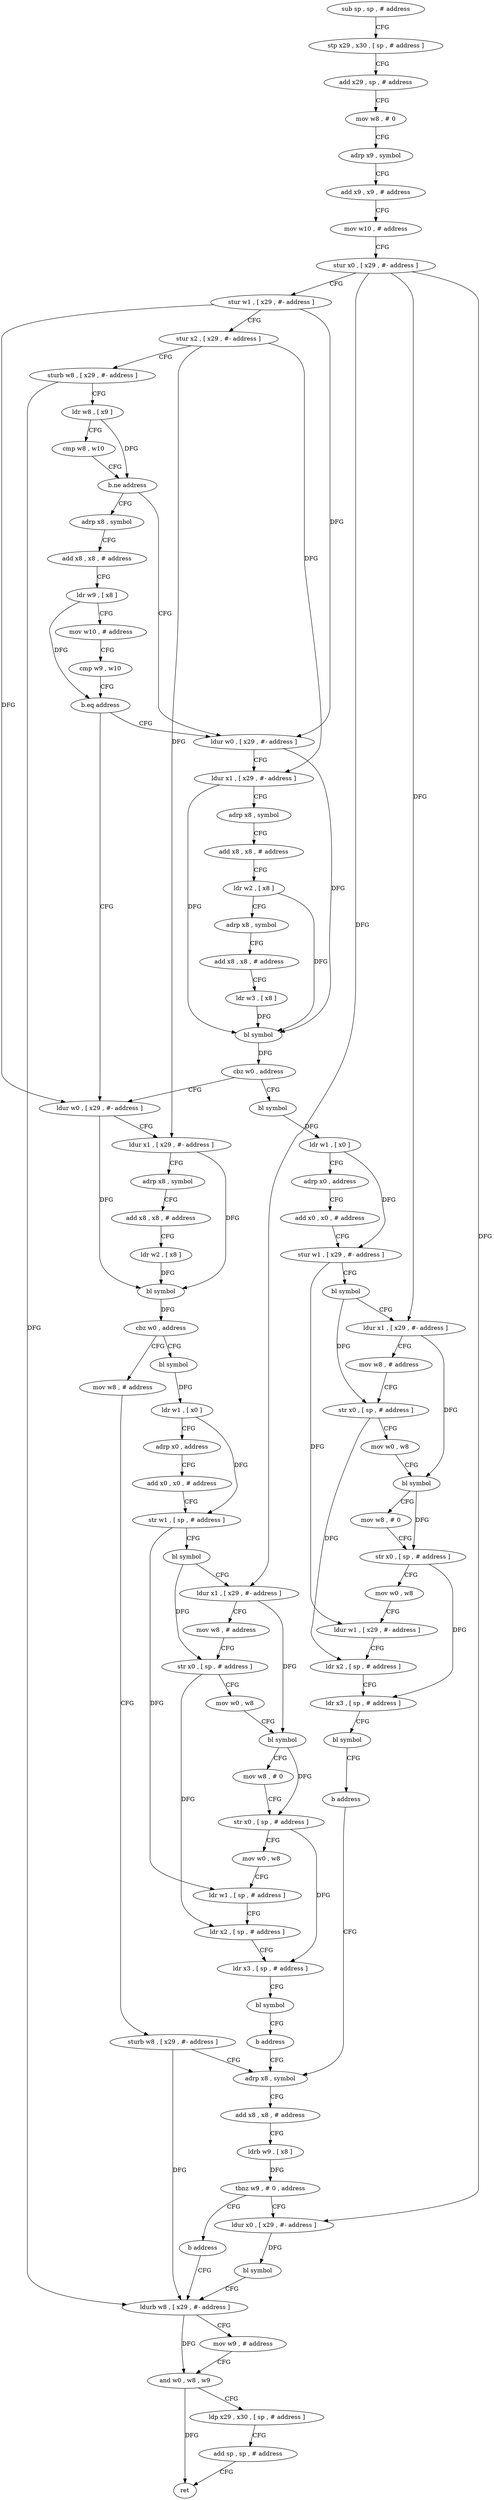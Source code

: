 digraph "func" {
"4214652" [label = "sub sp , sp , # address" ]
"4214656" [label = "stp x29 , x30 , [ sp , # address ]" ]
"4214660" [label = "add x29 , sp , # address" ]
"4214664" [label = "mov w8 , # 0" ]
"4214668" [label = "adrp x9 , symbol" ]
"4214672" [label = "add x9 , x9 , # address" ]
"4214676" [label = "mov w10 , # address" ]
"4214680" [label = "stur x0 , [ x29 , #- address ]" ]
"4214684" [label = "stur w1 , [ x29 , #- address ]" ]
"4214688" [label = "stur x2 , [ x29 , #- address ]" ]
"4214692" [label = "sturb w8 , [ x29 , #- address ]" ]
"4214696" [label = "ldr w8 , [ x9 ]" ]
"4214700" [label = "cmp w8 , w10" ]
"4214704" [label = "b.ne address" ]
"4214732" [label = "ldur w0 , [ x29 , #- address ]" ]
"4214708" [label = "adrp x8 , symbol" ]
"4214736" [label = "ldur x1 , [ x29 , #- address ]" ]
"4214740" [label = "adrp x8 , symbol" ]
"4214744" [label = "add x8 , x8 , # address" ]
"4214748" [label = "ldr w2 , [ x8 ]" ]
"4214752" [label = "adrp x8 , symbol" ]
"4214756" [label = "add x8 , x8 , # address" ]
"4214760" [label = "ldr w3 , [ x8 ]" ]
"4214764" [label = "bl symbol" ]
"4214768" [label = "cbz w0 , address" ]
"4214848" [label = "ldur w0 , [ x29 , #- address ]" ]
"4214772" [label = "bl symbol" ]
"4214712" [label = "add x8 , x8 , # address" ]
"4214716" [label = "ldr w9 , [ x8 ]" ]
"4214720" [label = "mov w10 , # address" ]
"4214724" [label = "cmp w9 , w10" ]
"4214728" [label = "b.eq address" ]
"4214852" [label = "ldur x1 , [ x29 , #- address ]" ]
"4214856" [label = "adrp x8 , symbol" ]
"4214860" [label = "add x8 , x8 , # address" ]
"4214864" [label = "ldr w2 , [ x8 ]" ]
"4214868" [label = "bl symbol" ]
"4214872" [label = "cbz w0 , address" ]
"4214952" [label = "mov w8 , # address" ]
"4214876" [label = "bl symbol" ]
"4214776" [label = "ldr w1 , [ x0 ]" ]
"4214780" [label = "adrp x0 , address" ]
"4214784" [label = "add x0 , x0 , # address" ]
"4214788" [label = "stur w1 , [ x29 , #- address ]" ]
"4214792" [label = "bl symbol" ]
"4214796" [label = "ldur x1 , [ x29 , #- address ]" ]
"4214800" [label = "mov w8 , # address" ]
"4214804" [label = "str x0 , [ sp , # address ]" ]
"4214808" [label = "mov w0 , w8" ]
"4214812" [label = "bl symbol" ]
"4214816" [label = "mov w8 , # 0" ]
"4214820" [label = "str x0 , [ sp , # address ]" ]
"4214824" [label = "mov w0 , w8" ]
"4214828" [label = "ldur w1 , [ x29 , #- address ]" ]
"4214832" [label = "ldr x2 , [ sp , # address ]" ]
"4214836" [label = "ldr x3 , [ sp , # address ]" ]
"4214840" [label = "bl symbol" ]
"4214844" [label = "b address" ]
"4214960" [label = "adrp x8 , symbol" ]
"4214956" [label = "sturb w8 , [ x29 , #- address ]" ]
"4214880" [label = "ldr w1 , [ x0 ]" ]
"4214884" [label = "adrp x0 , address" ]
"4214888" [label = "add x0 , x0 , # address" ]
"4214892" [label = "str w1 , [ sp , # address ]" ]
"4214896" [label = "bl symbol" ]
"4214900" [label = "ldur x1 , [ x29 , #- address ]" ]
"4214904" [label = "mov w8 , # address" ]
"4214908" [label = "str x0 , [ sp , # address ]" ]
"4214912" [label = "mov w0 , w8" ]
"4214916" [label = "bl symbol" ]
"4214920" [label = "mov w8 , # 0" ]
"4214924" [label = "str x0 , [ sp , # address ]" ]
"4214928" [label = "mov w0 , w8" ]
"4214932" [label = "ldr w1 , [ sp , # address ]" ]
"4214936" [label = "ldr x2 , [ sp , # address ]" ]
"4214940" [label = "ldr x3 , [ sp , # address ]" ]
"4214944" [label = "bl symbol" ]
"4214948" [label = "b address" ]
"4214964" [label = "add x8 , x8 , # address" ]
"4214968" [label = "ldrb w9 , [ x8 ]" ]
"4214972" [label = "tbnz w9 , # 0 , address" ]
"4214980" [label = "ldur x0 , [ x29 , #- address ]" ]
"4214976" [label = "b address" ]
"4214984" [label = "bl symbol" ]
"4214988" [label = "ldurb w8 , [ x29 , #- address ]" ]
"4214992" [label = "mov w9 , # address" ]
"4214996" [label = "and w0 , w8 , w9" ]
"4215000" [label = "ldp x29 , x30 , [ sp , # address ]" ]
"4215004" [label = "add sp , sp , # address" ]
"4215008" [label = "ret" ]
"4214652" -> "4214656" [ label = "CFG" ]
"4214656" -> "4214660" [ label = "CFG" ]
"4214660" -> "4214664" [ label = "CFG" ]
"4214664" -> "4214668" [ label = "CFG" ]
"4214668" -> "4214672" [ label = "CFG" ]
"4214672" -> "4214676" [ label = "CFG" ]
"4214676" -> "4214680" [ label = "CFG" ]
"4214680" -> "4214684" [ label = "CFG" ]
"4214680" -> "4214796" [ label = "DFG" ]
"4214680" -> "4214900" [ label = "DFG" ]
"4214680" -> "4214980" [ label = "DFG" ]
"4214684" -> "4214688" [ label = "CFG" ]
"4214684" -> "4214732" [ label = "DFG" ]
"4214684" -> "4214848" [ label = "DFG" ]
"4214688" -> "4214692" [ label = "CFG" ]
"4214688" -> "4214736" [ label = "DFG" ]
"4214688" -> "4214852" [ label = "DFG" ]
"4214692" -> "4214696" [ label = "CFG" ]
"4214692" -> "4214988" [ label = "DFG" ]
"4214696" -> "4214700" [ label = "CFG" ]
"4214696" -> "4214704" [ label = "DFG" ]
"4214700" -> "4214704" [ label = "CFG" ]
"4214704" -> "4214732" [ label = "CFG" ]
"4214704" -> "4214708" [ label = "CFG" ]
"4214732" -> "4214736" [ label = "CFG" ]
"4214732" -> "4214764" [ label = "DFG" ]
"4214708" -> "4214712" [ label = "CFG" ]
"4214736" -> "4214740" [ label = "CFG" ]
"4214736" -> "4214764" [ label = "DFG" ]
"4214740" -> "4214744" [ label = "CFG" ]
"4214744" -> "4214748" [ label = "CFG" ]
"4214748" -> "4214752" [ label = "CFG" ]
"4214748" -> "4214764" [ label = "DFG" ]
"4214752" -> "4214756" [ label = "CFG" ]
"4214756" -> "4214760" [ label = "CFG" ]
"4214760" -> "4214764" [ label = "DFG" ]
"4214764" -> "4214768" [ label = "DFG" ]
"4214768" -> "4214848" [ label = "CFG" ]
"4214768" -> "4214772" [ label = "CFG" ]
"4214848" -> "4214852" [ label = "CFG" ]
"4214848" -> "4214868" [ label = "DFG" ]
"4214772" -> "4214776" [ label = "DFG" ]
"4214712" -> "4214716" [ label = "CFG" ]
"4214716" -> "4214720" [ label = "CFG" ]
"4214716" -> "4214728" [ label = "DFG" ]
"4214720" -> "4214724" [ label = "CFG" ]
"4214724" -> "4214728" [ label = "CFG" ]
"4214728" -> "4214848" [ label = "CFG" ]
"4214728" -> "4214732" [ label = "CFG" ]
"4214852" -> "4214856" [ label = "CFG" ]
"4214852" -> "4214868" [ label = "DFG" ]
"4214856" -> "4214860" [ label = "CFG" ]
"4214860" -> "4214864" [ label = "CFG" ]
"4214864" -> "4214868" [ label = "DFG" ]
"4214868" -> "4214872" [ label = "DFG" ]
"4214872" -> "4214952" [ label = "CFG" ]
"4214872" -> "4214876" [ label = "CFG" ]
"4214952" -> "4214956" [ label = "CFG" ]
"4214876" -> "4214880" [ label = "DFG" ]
"4214776" -> "4214780" [ label = "CFG" ]
"4214776" -> "4214788" [ label = "DFG" ]
"4214780" -> "4214784" [ label = "CFG" ]
"4214784" -> "4214788" [ label = "CFG" ]
"4214788" -> "4214792" [ label = "CFG" ]
"4214788" -> "4214828" [ label = "DFG" ]
"4214792" -> "4214796" [ label = "CFG" ]
"4214792" -> "4214804" [ label = "DFG" ]
"4214796" -> "4214800" [ label = "CFG" ]
"4214796" -> "4214812" [ label = "DFG" ]
"4214800" -> "4214804" [ label = "CFG" ]
"4214804" -> "4214808" [ label = "CFG" ]
"4214804" -> "4214832" [ label = "DFG" ]
"4214808" -> "4214812" [ label = "CFG" ]
"4214812" -> "4214816" [ label = "CFG" ]
"4214812" -> "4214820" [ label = "DFG" ]
"4214816" -> "4214820" [ label = "CFG" ]
"4214820" -> "4214824" [ label = "CFG" ]
"4214820" -> "4214836" [ label = "DFG" ]
"4214824" -> "4214828" [ label = "CFG" ]
"4214828" -> "4214832" [ label = "CFG" ]
"4214832" -> "4214836" [ label = "CFG" ]
"4214836" -> "4214840" [ label = "CFG" ]
"4214840" -> "4214844" [ label = "CFG" ]
"4214844" -> "4214960" [ label = "CFG" ]
"4214960" -> "4214964" [ label = "CFG" ]
"4214956" -> "4214960" [ label = "CFG" ]
"4214956" -> "4214988" [ label = "DFG" ]
"4214880" -> "4214884" [ label = "CFG" ]
"4214880" -> "4214892" [ label = "DFG" ]
"4214884" -> "4214888" [ label = "CFG" ]
"4214888" -> "4214892" [ label = "CFG" ]
"4214892" -> "4214896" [ label = "CFG" ]
"4214892" -> "4214932" [ label = "DFG" ]
"4214896" -> "4214900" [ label = "CFG" ]
"4214896" -> "4214908" [ label = "DFG" ]
"4214900" -> "4214904" [ label = "CFG" ]
"4214900" -> "4214916" [ label = "DFG" ]
"4214904" -> "4214908" [ label = "CFG" ]
"4214908" -> "4214912" [ label = "CFG" ]
"4214908" -> "4214936" [ label = "DFG" ]
"4214912" -> "4214916" [ label = "CFG" ]
"4214916" -> "4214920" [ label = "CFG" ]
"4214916" -> "4214924" [ label = "DFG" ]
"4214920" -> "4214924" [ label = "CFG" ]
"4214924" -> "4214928" [ label = "CFG" ]
"4214924" -> "4214940" [ label = "DFG" ]
"4214928" -> "4214932" [ label = "CFG" ]
"4214932" -> "4214936" [ label = "CFG" ]
"4214936" -> "4214940" [ label = "CFG" ]
"4214940" -> "4214944" [ label = "CFG" ]
"4214944" -> "4214948" [ label = "CFG" ]
"4214948" -> "4214960" [ label = "CFG" ]
"4214964" -> "4214968" [ label = "CFG" ]
"4214968" -> "4214972" [ label = "DFG" ]
"4214972" -> "4214980" [ label = "CFG" ]
"4214972" -> "4214976" [ label = "CFG" ]
"4214980" -> "4214984" [ label = "DFG" ]
"4214976" -> "4214988" [ label = "CFG" ]
"4214984" -> "4214988" [ label = "CFG" ]
"4214988" -> "4214992" [ label = "CFG" ]
"4214988" -> "4214996" [ label = "DFG" ]
"4214992" -> "4214996" [ label = "CFG" ]
"4214996" -> "4215000" [ label = "CFG" ]
"4214996" -> "4215008" [ label = "DFG" ]
"4215000" -> "4215004" [ label = "CFG" ]
"4215004" -> "4215008" [ label = "CFG" ]
}
